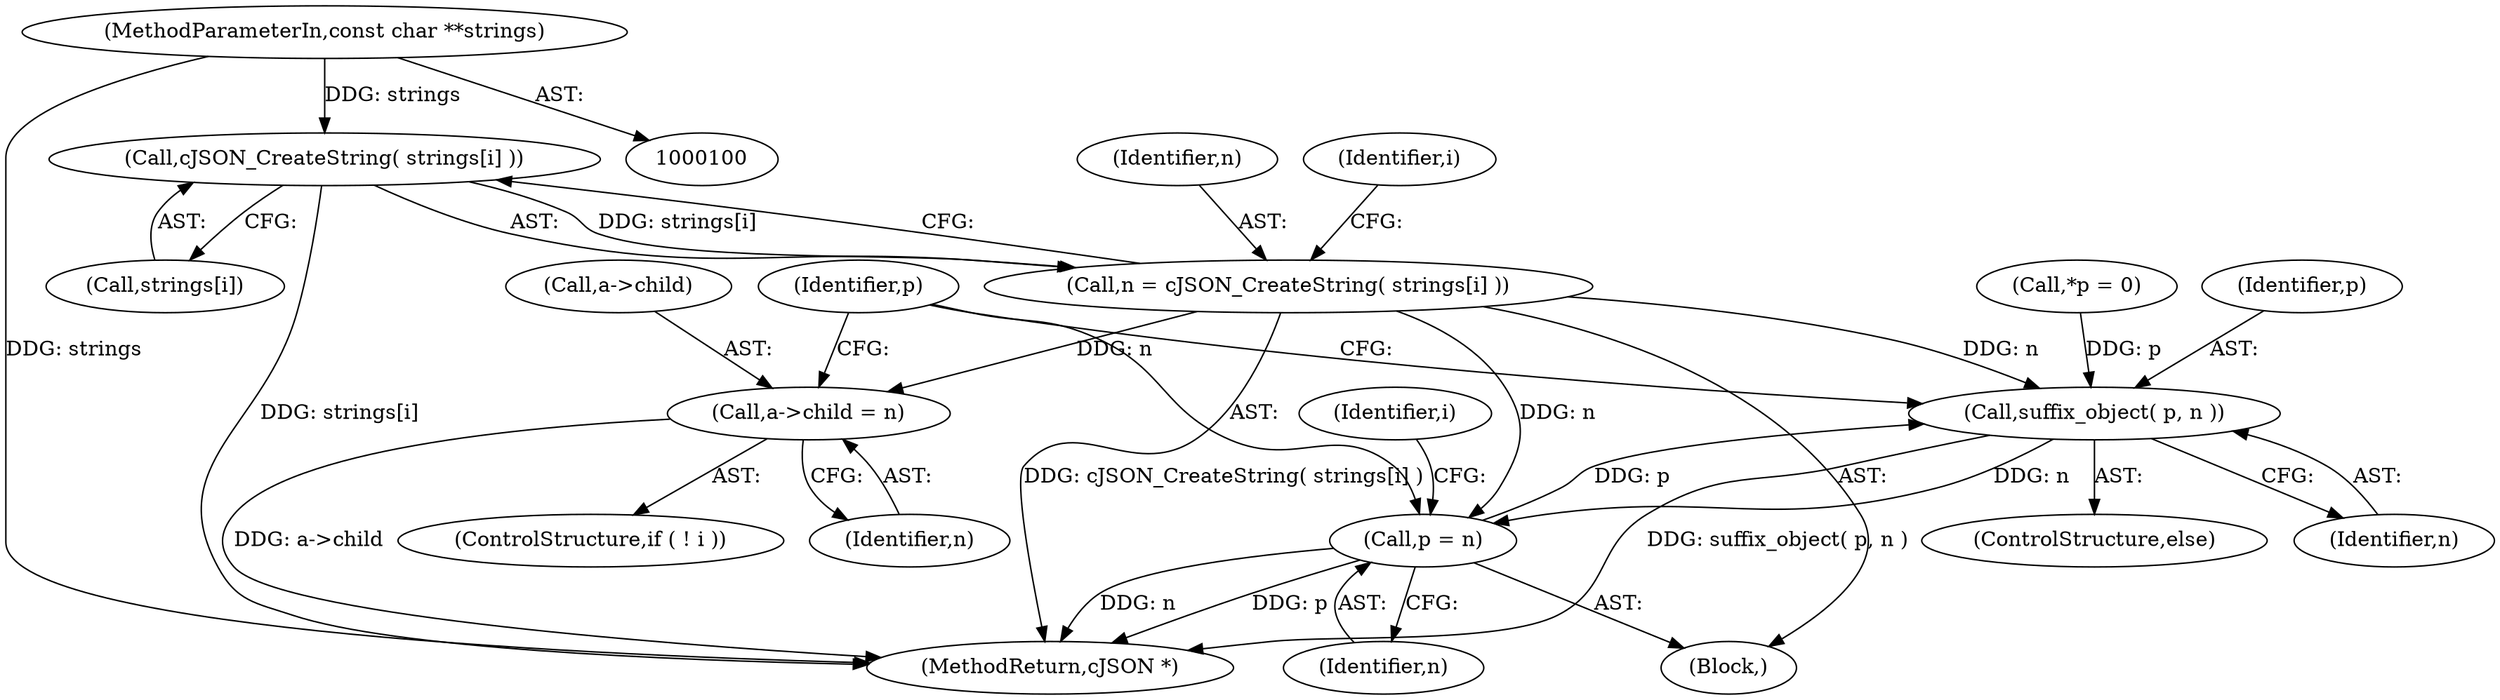 digraph "1_iperf_91f2fa59e8ed80dfbf400add0164ee0e508e412a_13@array" {
"1000131" [label="(Call,cJSON_CreateString( strings[i] ))"];
"1000101" [label="(MethodParameterIn,const char **strings)"];
"1000129" [label="(Call,n = cJSON_CreateString( strings[i] ))"];
"1000138" [label="(Call,a->child = n)"];
"1000144" [label="(Call,suffix_object( p, n ))"];
"1000147" [label="(Call,p = n)"];
"1000139" [label="(Call,a->child)"];
"1000128" [label="(Block,)"];
"1000137" [label="(Identifier,i)"];
"1000143" [label="(ControlStructure,else)"];
"1000130" [label="(Identifier,n)"];
"1000110" [label="(Call,*p = 0)"];
"1000142" [label="(Identifier,n)"];
"1000101" [label="(MethodParameterIn,const char **strings)"];
"1000148" [label="(Identifier,p)"];
"1000135" [label="(ControlStructure,if ( ! i ))"];
"1000138" [label="(Call,a->child = n)"];
"1000147" [label="(Call,p = n)"];
"1000146" [label="(Identifier,n)"];
"1000129" [label="(Call,n = cJSON_CreateString( strings[i] ))"];
"1000131" [label="(Call,cJSON_CreateString( strings[i] ))"];
"1000127" [label="(Identifier,i)"];
"1000149" [label="(Identifier,n)"];
"1000132" [label="(Call,strings[i])"];
"1000152" [label="(MethodReturn,cJSON *)"];
"1000145" [label="(Identifier,p)"];
"1000144" [label="(Call,suffix_object( p, n ))"];
"1000131" -> "1000129"  [label="AST: "];
"1000131" -> "1000132"  [label="CFG: "];
"1000132" -> "1000131"  [label="AST: "];
"1000129" -> "1000131"  [label="CFG: "];
"1000131" -> "1000152"  [label="DDG: strings[i]"];
"1000131" -> "1000129"  [label="DDG: strings[i]"];
"1000101" -> "1000131"  [label="DDG: strings"];
"1000101" -> "1000100"  [label="AST: "];
"1000101" -> "1000152"  [label="DDG: strings"];
"1000129" -> "1000128"  [label="AST: "];
"1000130" -> "1000129"  [label="AST: "];
"1000137" -> "1000129"  [label="CFG: "];
"1000129" -> "1000152"  [label="DDG: cJSON_CreateString( strings[i] )"];
"1000129" -> "1000138"  [label="DDG: n"];
"1000129" -> "1000144"  [label="DDG: n"];
"1000129" -> "1000147"  [label="DDG: n"];
"1000138" -> "1000135"  [label="AST: "];
"1000138" -> "1000142"  [label="CFG: "];
"1000139" -> "1000138"  [label="AST: "];
"1000142" -> "1000138"  [label="AST: "];
"1000148" -> "1000138"  [label="CFG: "];
"1000138" -> "1000152"  [label="DDG: a->child"];
"1000144" -> "1000143"  [label="AST: "];
"1000144" -> "1000146"  [label="CFG: "];
"1000145" -> "1000144"  [label="AST: "];
"1000146" -> "1000144"  [label="AST: "];
"1000148" -> "1000144"  [label="CFG: "];
"1000144" -> "1000152"  [label="DDG: suffix_object( p, n )"];
"1000147" -> "1000144"  [label="DDG: p"];
"1000110" -> "1000144"  [label="DDG: p"];
"1000144" -> "1000147"  [label="DDG: n"];
"1000147" -> "1000128"  [label="AST: "];
"1000147" -> "1000149"  [label="CFG: "];
"1000148" -> "1000147"  [label="AST: "];
"1000149" -> "1000147"  [label="AST: "];
"1000127" -> "1000147"  [label="CFG: "];
"1000147" -> "1000152"  [label="DDG: n"];
"1000147" -> "1000152"  [label="DDG: p"];
}
